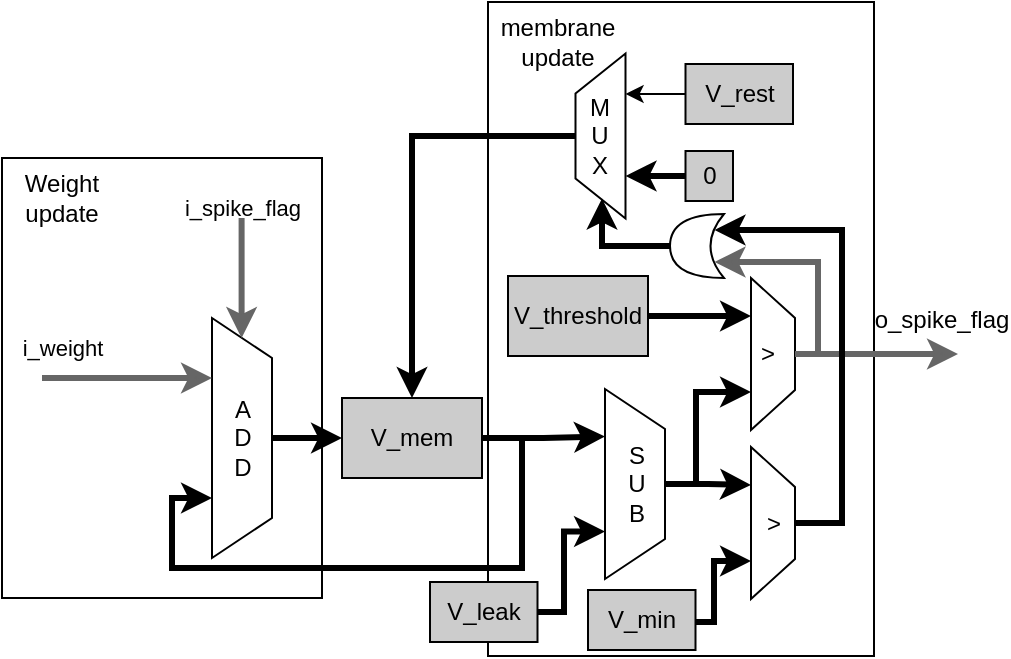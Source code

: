 <mxfile version="26.1.0">
  <diagram name="Page-1" id="rhtnHaQnvdn_1CptoWsz">
    <mxGraphModel dx="819" dy="453" grid="1" gridSize="1" guides="1" tooltips="1" connect="1" arrows="1" fold="1" page="1" pageScale="1" pageWidth="850" pageHeight="1100" math="0" shadow="0">
      <root>
        <mxCell id="0" />
        <mxCell id="1" parent="0" />
        <mxCell id="W43zXXG-xv_arBxFx4oW-1" value="" style="rounded=0;whiteSpace=wrap;html=1;fillColor=none;" vertex="1" parent="1">
          <mxGeometry x="298" y="22" width="193" height="327" as="geometry" />
        </mxCell>
        <mxCell id="W43zXXG-xv_arBxFx4oW-2" value="" style="rounded=0;whiteSpace=wrap;html=1;fillColor=none;" vertex="1" parent="1">
          <mxGeometry x="55" y="100" width="160" height="220" as="geometry" />
        </mxCell>
        <mxCell id="W43zXXG-xv_arBxFx4oW-3" style="edgeStyle=orthogonalEdgeStyle;rounded=0;orthogonalLoop=1;jettySize=auto;html=1;entryX=0;entryY=0.5;entryDx=0;entryDy=0;strokeColor=#000000;strokeWidth=3;" edge="1" parent="1" source="W43zXXG-xv_arBxFx4oW-4" target="W43zXXG-xv_arBxFx4oW-11">
          <mxGeometry relative="1" as="geometry" />
        </mxCell>
        <mxCell id="W43zXXG-xv_arBxFx4oW-4" value="" style="shape=trapezoid;perimeter=trapezoidPerimeter;whiteSpace=wrap;html=1;fixedSize=1;rotation=90;fillColor=none;" vertex="1" parent="1">
          <mxGeometry x="115" y="225" width="120" height="30" as="geometry" />
        </mxCell>
        <mxCell id="W43zXXG-xv_arBxFx4oW-5" value="&lt;div&gt;A&lt;/div&gt;&lt;div&gt;D&lt;/div&gt;&lt;div&gt;D&lt;br&gt;&lt;/div&gt;" style="text;html=1;align=center;verticalAlign=middle;whiteSpace=wrap;rounded=0;" vertex="1" parent="1">
          <mxGeometry x="167.5" y="225" width="15" height="30" as="geometry" />
        </mxCell>
        <mxCell id="W43zXXG-xv_arBxFx4oW-9" style="edgeStyle=orthogonalEdgeStyle;rounded=0;orthogonalLoop=1;jettySize=auto;html=1;exitX=1;exitY=0.5;exitDx=0;exitDy=0;entryX=0.75;entryY=1;entryDx=0;entryDy=0;strokeColor=#000000;strokeWidth=3;" edge="1" parent="1" source="W43zXXG-xv_arBxFx4oW-11" target="W43zXXG-xv_arBxFx4oW-4">
          <mxGeometry relative="1" as="geometry">
            <Array as="points">
              <mxPoint x="315" y="240" />
              <mxPoint x="315" y="305" />
              <mxPoint x="140" y="305" />
              <mxPoint x="140" y="270" />
            </Array>
          </mxGeometry>
        </mxCell>
        <mxCell id="W43zXXG-xv_arBxFx4oW-36" style="edgeStyle=orthogonalEdgeStyle;rounded=0;orthogonalLoop=1;jettySize=auto;html=1;exitX=1;exitY=0.5;exitDx=0;exitDy=0;entryX=0.25;entryY=1;entryDx=0;entryDy=0;strokeWidth=3;" edge="1" parent="1" source="W43zXXG-xv_arBxFx4oW-11" target="W43zXXG-xv_arBxFx4oW-35">
          <mxGeometry relative="1" as="geometry" />
        </mxCell>
        <mxCell id="W43zXXG-xv_arBxFx4oW-11" value="V_mem" style="rounded=0;whiteSpace=wrap;html=1;fillColor=#CCCCCC;" vertex="1" parent="1">
          <mxGeometry x="225" y="220" width="70" height="40" as="geometry" />
        </mxCell>
        <mxCell id="W43zXXG-xv_arBxFx4oW-12" value="" style="endArrow=classic;html=1;rounded=0;entryX=0.25;entryY=1;entryDx=0;entryDy=0;fillColor=#d5e8d4;strokeColor=#666666;strokeWidth=3;" edge="1" parent="1" target="W43zXXG-xv_arBxFx4oW-4">
          <mxGeometry width="50" height="50" relative="1" as="geometry">
            <mxPoint x="75" y="210" as="sourcePoint" />
            <mxPoint x="105" y="195" as="targetPoint" />
          </mxGeometry>
        </mxCell>
        <mxCell id="W43zXXG-xv_arBxFx4oW-13" value="i_weight" style="edgeLabel;html=1;align=center;verticalAlign=middle;resizable=0;points=[];labelBackgroundColor=none;" vertex="1" connectable="0" parent="W43zXXG-xv_arBxFx4oW-12">
          <mxGeometry x="-0.741" y="-2" relative="1" as="geometry">
            <mxPoint x="-1" y="-17" as="offset" />
          </mxGeometry>
        </mxCell>
        <mxCell id="W43zXXG-xv_arBxFx4oW-14" value="" style="endArrow=classic;html=1;rounded=0;strokeColor=#666666;strokeWidth=3;" edge="1" parent="1">
          <mxGeometry width="50" height="50" relative="1" as="geometry">
            <mxPoint x="174.8" y="130" as="sourcePoint" />
            <mxPoint x="174.8" y="190" as="targetPoint" />
          </mxGeometry>
        </mxCell>
        <mxCell id="W43zXXG-xv_arBxFx4oW-15" value="i_spike_flag" style="edgeLabel;html=1;align=center;verticalAlign=middle;resizable=0;points=[];labelBackgroundColor=none;" vertex="1" connectable="0" parent="W43zXXG-xv_arBxFx4oW-14">
          <mxGeometry x="-0.627" y="-1" relative="1" as="geometry">
            <mxPoint x="1" y="-16" as="offset" />
          </mxGeometry>
        </mxCell>
        <mxCell id="W43zXXG-xv_arBxFx4oW-45" style="edgeStyle=orthogonalEdgeStyle;rounded=0;orthogonalLoop=1;jettySize=auto;html=1;exitX=1;exitY=0.5;exitDx=0;exitDy=0;entryX=0.25;entryY=1;entryDx=0;entryDy=0;strokeWidth=3;" edge="1" parent="1" source="W43zXXG-xv_arBxFx4oW-19" target="W43zXXG-xv_arBxFx4oW-42">
          <mxGeometry relative="1" as="geometry" />
        </mxCell>
        <mxCell id="W43zXXG-xv_arBxFx4oW-19" value="V_threshold" style="rounded=0;whiteSpace=wrap;html=1;fillColor=#CCCCCC;" vertex="1" parent="1">
          <mxGeometry x="308" y="159" width="70" height="40" as="geometry" />
        </mxCell>
        <mxCell id="W43zXXG-xv_arBxFx4oW-22" value="" style="shape=trapezoid;perimeter=trapezoidPerimeter;whiteSpace=wrap;html=1;fixedSize=1;rotation=90;fillColor=none;" vertex="1" parent="1">
          <mxGeometry x="402.5" y="271.5" width="76" height="22" as="geometry" />
        </mxCell>
        <mxCell id="W43zXXG-xv_arBxFx4oW-23" value="&amp;gt;" style="text;html=1;align=center;verticalAlign=middle;whiteSpace=wrap;rounded=0;" vertex="1" parent="1">
          <mxGeometry x="432.5" y="267.5" width="16" height="30" as="geometry" />
        </mxCell>
        <mxCell id="W43zXXG-xv_arBxFx4oW-24" style="edgeStyle=orthogonalEdgeStyle;rounded=0;orthogonalLoop=1;jettySize=auto;html=1;exitX=0.5;exitY=0;exitDx=0;exitDy=0;entryX=0.5;entryY=0;entryDx=0;entryDy=0;strokeColor=#000000;strokeWidth=3;" edge="1" parent="1" source="W43zXXG-xv_arBxFx4oW-25" target="W43zXXG-xv_arBxFx4oW-11">
          <mxGeometry relative="1" as="geometry" />
        </mxCell>
        <mxCell id="W43zXXG-xv_arBxFx4oW-25" value="" style="shape=trapezoid;perimeter=trapezoidPerimeter;whiteSpace=wrap;html=1;fixedSize=1;rotation=-90;fillColor=none;" vertex="1" parent="1">
          <mxGeometry x="313" y="76.5" width="82.5" height="25" as="geometry" />
        </mxCell>
        <mxCell id="W43zXXG-xv_arBxFx4oW-26" value="&lt;div&gt;M&lt;/div&gt;&lt;div&gt;U&lt;/div&gt;&lt;div&gt;X&lt;/div&gt;" style="text;html=1;align=center;verticalAlign=middle;whiteSpace=wrap;rounded=0;" vertex="1" parent="1">
          <mxGeometry x="346.25" y="74" width="16" height="30" as="geometry" />
        </mxCell>
        <mxCell id="W43zXXG-xv_arBxFx4oW-27" value="o_spike_flag" style="text;html=1;align=center;verticalAlign=middle;whiteSpace=wrap;rounded=0;" vertex="1" parent="1">
          <mxGeometry x="495" y="166" width="60" height="30" as="geometry" />
        </mxCell>
        <mxCell id="W43zXXG-xv_arBxFx4oW-28" value="Weight update" style="text;html=1;align=center;verticalAlign=middle;whiteSpace=wrap;rounded=0;" vertex="1" parent="1">
          <mxGeometry x="55" y="105" width="60" height="30" as="geometry" />
        </mxCell>
        <mxCell id="W43zXXG-xv_arBxFx4oW-29" value="membrane update" style="text;html=1;align=center;verticalAlign=middle;whiteSpace=wrap;rounded=0;" vertex="1" parent="1">
          <mxGeometry x="303" y="27" width="60" height="30" as="geometry" />
        </mxCell>
        <mxCell id="W43zXXG-xv_arBxFx4oW-31" style="edgeStyle=orthogonalEdgeStyle;rounded=0;orthogonalLoop=1;jettySize=auto;html=1;exitX=0;exitY=0.5;exitDx=0;exitDy=0;entryX=0.25;entryY=1;entryDx=0;entryDy=0;strokeWidth=3;" edge="1" parent="1" source="W43zXXG-xv_arBxFx4oW-32" target="W43zXXG-xv_arBxFx4oW-25">
          <mxGeometry relative="1" as="geometry" />
        </mxCell>
        <mxCell id="W43zXXG-xv_arBxFx4oW-32" value="0" style="rounded=0;whiteSpace=wrap;html=1;fillColor=#CCCCCC;" vertex="1" parent="1">
          <mxGeometry x="396.75" y="96.5" width="23.75" height="25" as="geometry" />
        </mxCell>
        <mxCell id="W43zXXG-xv_arBxFx4oW-55" style="edgeStyle=orthogonalEdgeStyle;rounded=0;orthogonalLoop=1;jettySize=auto;html=1;exitX=1;exitY=0.5;exitDx=0;exitDy=0;exitPerimeter=0;entryX=0;entryY=0.5;entryDx=0;entryDy=0;strokeWidth=3;" edge="1" parent="1" source="W43zXXG-xv_arBxFx4oW-33" target="W43zXXG-xv_arBxFx4oW-25">
          <mxGeometry relative="1" as="geometry">
            <Array as="points">
              <mxPoint x="355" y="144" />
              <mxPoint x="355" y="120" />
            </Array>
          </mxGeometry>
        </mxCell>
        <mxCell id="W43zXXG-xv_arBxFx4oW-33" value="" style="shape=xor;whiteSpace=wrap;html=1;rotation=-180;" vertex="1" parent="1">
          <mxGeometry x="389" y="128" width="27" height="32" as="geometry" />
        </mxCell>
        <mxCell id="W43zXXG-xv_arBxFx4oW-37" style="edgeStyle=orthogonalEdgeStyle;rounded=0;orthogonalLoop=1;jettySize=auto;html=1;exitX=1;exitY=0.5;exitDx=0;exitDy=0;entryX=0.75;entryY=1;entryDx=0;entryDy=0;strokeWidth=3;" edge="1" parent="1" source="W43zXXG-xv_arBxFx4oW-34" target="W43zXXG-xv_arBxFx4oW-35">
          <mxGeometry relative="1" as="geometry">
            <Array as="points">
              <mxPoint x="336" y="327" />
              <mxPoint x="336" y="287" />
            </Array>
          </mxGeometry>
        </mxCell>
        <mxCell id="W43zXXG-xv_arBxFx4oW-34" value="V_leak" style="rounded=0;whiteSpace=wrap;html=1;fillColor=#CCCCCC;" vertex="1" parent="1">
          <mxGeometry x="269" y="312" width="53.75" height="30" as="geometry" />
        </mxCell>
        <mxCell id="W43zXXG-xv_arBxFx4oW-39" style="edgeStyle=orthogonalEdgeStyle;rounded=0;orthogonalLoop=1;jettySize=auto;html=1;exitX=0.5;exitY=0;exitDx=0;exitDy=0;entryX=0.25;entryY=1;entryDx=0;entryDy=0;strokeWidth=3;" edge="1" parent="1" source="W43zXXG-xv_arBxFx4oW-35" target="W43zXXG-xv_arBxFx4oW-22">
          <mxGeometry relative="1" as="geometry" />
        </mxCell>
        <mxCell id="W43zXXG-xv_arBxFx4oW-44" style="edgeStyle=orthogonalEdgeStyle;rounded=0;orthogonalLoop=1;jettySize=auto;html=1;exitX=0.5;exitY=0;exitDx=0;exitDy=0;entryX=0.75;entryY=1;entryDx=0;entryDy=0;strokeWidth=3;" edge="1" parent="1" source="W43zXXG-xv_arBxFx4oW-35" target="W43zXXG-xv_arBxFx4oW-42">
          <mxGeometry relative="1" as="geometry">
            <Array as="points">
              <mxPoint x="402" y="263" />
              <mxPoint x="402" y="217" />
            </Array>
          </mxGeometry>
        </mxCell>
        <mxCell id="W43zXXG-xv_arBxFx4oW-35" value="" style="shape=trapezoid;perimeter=trapezoidPerimeter;whiteSpace=wrap;html=1;fixedSize=1;rotation=90;fillColor=none;" vertex="1" parent="1">
          <mxGeometry x="324" y="248" width="95" height="30" as="geometry" />
        </mxCell>
        <mxCell id="W43zXXG-xv_arBxFx4oW-38" value="&lt;div&gt;S&lt;/div&gt;&lt;div&gt;U&lt;/div&gt;&lt;div&gt;B&lt;/div&gt;" style="text;html=1;align=center;verticalAlign=middle;whiteSpace=wrap;rounded=0;" vertex="1" parent="1">
          <mxGeometry x="365" y="248" width="15" height="30" as="geometry" />
        </mxCell>
        <mxCell id="W43zXXG-xv_arBxFx4oW-41" style="edgeStyle=orthogonalEdgeStyle;rounded=0;orthogonalLoop=1;jettySize=auto;html=1;exitX=1;exitY=0.5;exitDx=0;exitDy=0;entryX=0.75;entryY=1;entryDx=0;entryDy=0;strokeWidth=3;" edge="1" parent="1" source="W43zXXG-xv_arBxFx4oW-40" target="W43zXXG-xv_arBxFx4oW-22">
          <mxGeometry relative="1" as="geometry">
            <Array as="points">
              <mxPoint x="402" y="332" />
              <mxPoint x="411" y="332" />
              <mxPoint x="411" y="302" />
            </Array>
          </mxGeometry>
        </mxCell>
        <mxCell id="W43zXXG-xv_arBxFx4oW-40" value="V_min" style="rounded=0;whiteSpace=wrap;html=1;fillColor=#CCCCCC;" vertex="1" parent="1">
          <mxGeometry x="348" y="316" width="53.75" height="30" as="geometry" />
        </mxCell>
        <mxCell id="W43zXXG-xv_arBxFx4oW-46" style="edgeStyle=orthogonalEdgeStyle;rounded=0;orthogonalLoop=1;jettySize=auto;html=1;exitX=0.5;exitY=0;exitDx=0;exitDy=0;strokeColor=#666666;strokeWidth=3;" edge="1" parent="1" source="W43zXXG-xv_arBxFx4oW-42">
          <mxGeometry relative="1" as="geometry">
            <mxPoint x="533" y="198" as="targetPoint" />
          </mxGeometry>
        </mxCell>
        <mxCell id="W43zXXG-xv_arBxFx4oW-42" value="" style="shape=trapezoid;perimeter=trapezoidPerimeter;whiteSpace=wrap;html=1;fixedSize=1;rotation=90;fillColor=none;" vertex="1" parent="1">
          <mxGeometry x="402.5" y="187" width="76" height="22" as="geometry" />
        </mxCell>
        <mxCell id="W43zXXG-xv_arBxFx4oW-43" value="&amp;gt;" style="text;html=1;align=center;verticalAlign=middle;whiteSpace=wrap;rounded=0;" vertex="1" parent="1">
          <mxGeometry x="430" y="183" width="16" height="30" as="geometry" />
        </mxCell>
        <mxCell id="W43zXXG-xv_arBxFx4oW-53" style="edgeStyle=orthogonalEdgeStyle;rounded=0;orthogonalLoop=1;jettySize=auto;html=1;exitX=0.5;exitY=0;exitDx=0;exitDy=0;entryX=0.175;entryY=0.25;entryDx=0;entryDy=0;entryPerimeter=0;strokeColor=#666666;strokeWidth=3;" edge="1" parent="1" source="W43zXXG-xv_arBxFx4oW-42" target="W43zXXG-xv_arBxFx4oW-33">
          <mxGeometry relative="1" as="geometry">
            <Array as="points">
              <mxPoint x="463" y="198" />
              <mxPoint x="463" y="152" />
            </Array>
          </mxGeometry>
        </mxCell>
        <mxCell id="W43zXXG-xv_arBxFx4oW-54" style="edgeStyle=orthogonalEdgeStyle;rounded=0;orthogonalLoop=1;jettySize=auto;html=1;exitX=0.5;exitY=0;exitDx=0;exitDy=0;entryX=0.175;entryY=0.75;entryDx=0;entryDy=0;entryPerimeter=0;strokeColor=#000000;strokeWidth=3;" edge="1" parent="1" source="W43zXXG-xv_arBxFx4oW-22" target="W43zXXG-xv_arBxFx4oW-33">
          <mxGeometry relative="1" as="geometry">
            <Array as="points">
              <mxPoint x="475" y="283" />
              <mxPoint x="475" y="136" />
            </Array>
          </mxGeometry>
        </mxCell>
        <mxCell id="W43zXXG-xv_arBxFx4oW-58" style="edgeStyle=orthogonalEdgeStyle;rounded=0;orthogonalLoop=1;jettySize=auto;html=1;exitX=0;exitY=0.5;exitDx=0;exitDy=0;entryX=0.75;entryY=1;entryDx=0;entryDy=0;" edge="1" parent="1" source="W43zXXG-xv_arBxFx4oW-56" target="W43zXXG-xv_arBxFx4oW-25">
          <mxGeometry relative="1" as="geometry" />
        </mxCell>
        <mxCell id="W43zXXG-xv_arBxFx4oW-56" value="V_rest" style="rounded=0;whiteSpace=wrap;html=1;fillColor=#CCCCCC;" vertex="1" parent="1">
          <mxGeometry x="396.75" y="53" width="53.75" height="30" as="geometry" />
        </mxCell>
      </root>
    </mxGraphModel>
  </diagram>
</mxfile>
